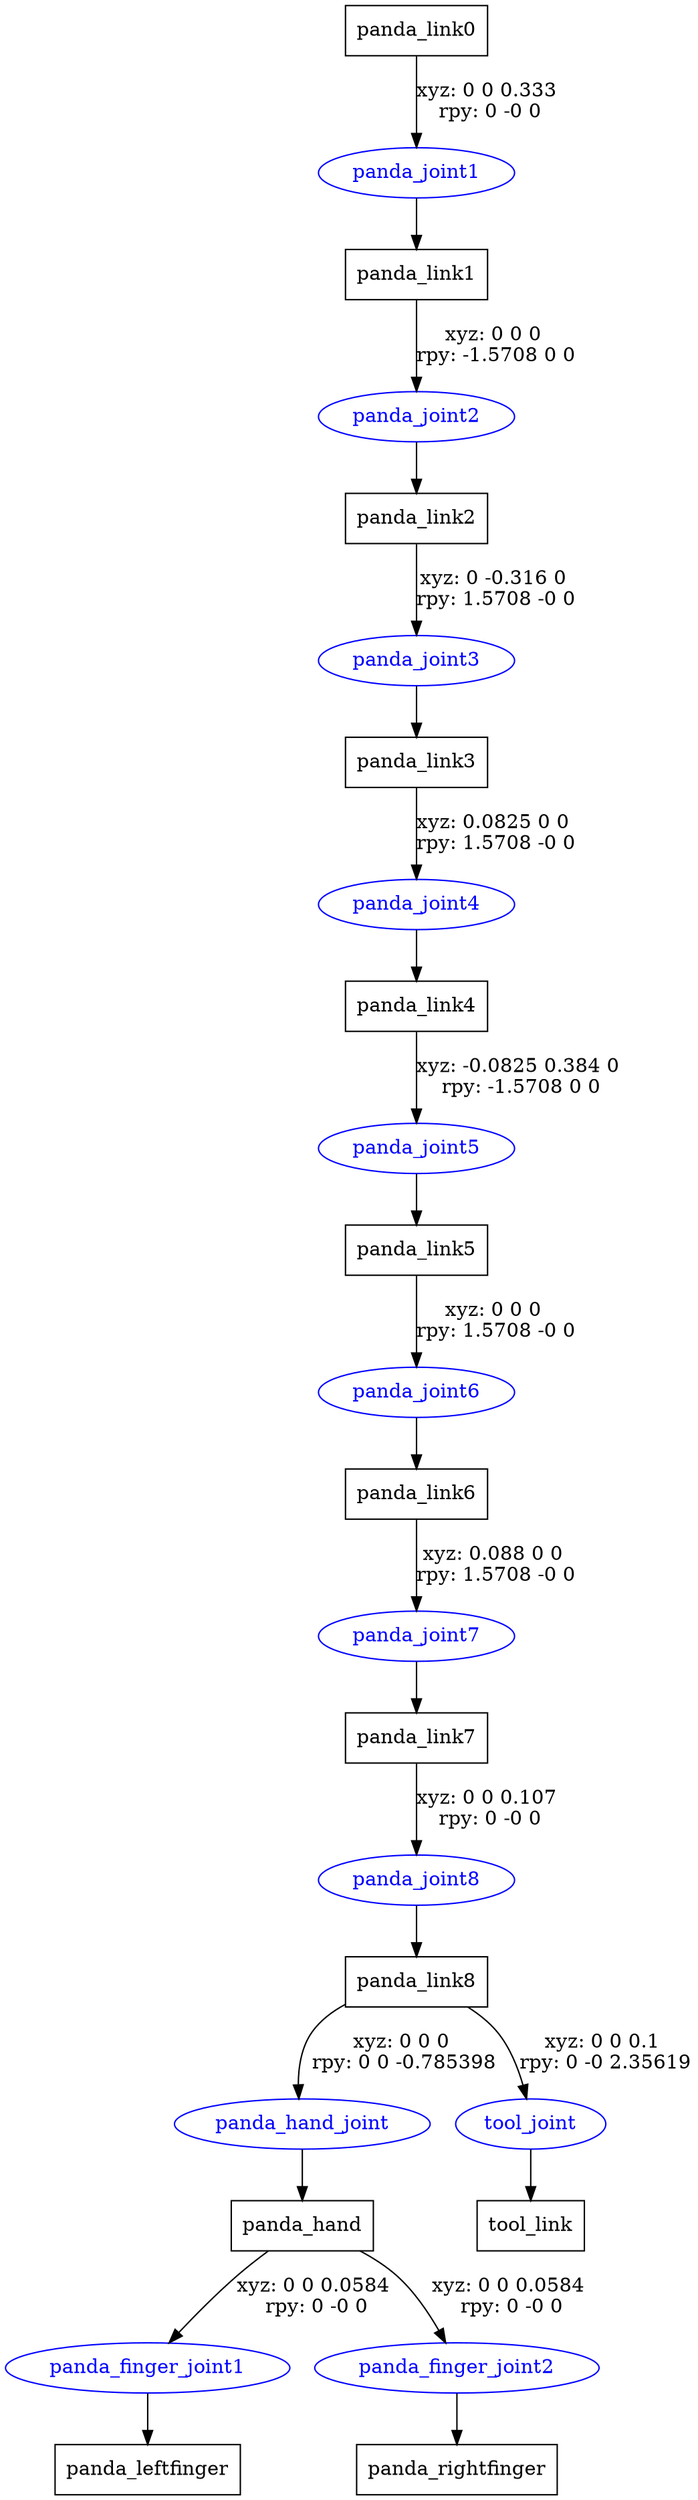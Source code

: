 digraph G {
node [shape=box];
"panda_link0" [label="panda_link0"];
"panda_link1" [label="panda_link1"];
"panda_link2" [label="panda_link2"];
"panda_link3" [label="panda_link3"];
"panda_link4" [label="panda_link4"];
"panda_link5" [label="panda_link5"];
"panda_link6" [label="panda_link6"];
"panda_link7" [label="panda_link7"];
"panda_link8" [label="panda_link8"];
"panda_hand" [label="panda_hand"];
"panda_leftfinger" [label="panda_leftfinger"];
"panda_rightfinger" [label="panda_rightfinger"];
"tool_link" [label="tool_link"];
node [shape=ellipse, color=blue, fontcolor=blue];
"panda_link0" -> "panda_joint1" [label="xyz: 0 0 0.333 \nrpy: 0 -0 0"]
"panda_joint1" -> "panda_link1"
"panda_link1" -> "panda_joint2" [label="xyz: 0 0 0 \nrpy: -1.5708 0 0"]
"panda_joint2" -> "panda_link2"
"panda_link2" -> "panda_joint3" [label="xyz: 0 -0.316 0 \nrpy: 1.5708 -0 0"]
"panda_joint3" -> "panda_link3"
"panda_link3" -> "panda_joint4" [label="xyz: 0.0825 0 0 \nrpy: 1.5708 -0 0"]
"panda_joint4" -> "panda_link4"
"panda_link4" -> "panda_joint5" [label="xyz: -0.0825 0.384 0 \nrpy: -1.5708 0 0"]
"panda_joint5" -> "panda_link5"
"panda_link5" -> "panda_joint6" [label="xyz: 0 0 0 \nrpy: 1.5708 -0 0"]
"panda_joint6" -> "panda_link6"
"panda_link6" -> "panda_joint7" [label="xyz: 0.088 0 0 \nrpy: 1.5708 -0 0"]
"panda_joint7" -> "panda_link7"
"panda_link7" -> "panda_joint8" [label="xyz: 0 0 0.107 \nrpy: 0 -0 0"]
"panda_joint8" -> "panda_link8"
"panda_link8" -> "panda_hand_joint" [label="xyz: 0 0 0 \nrpy: 0 0 -0.785398"]
"panda_hand_joint" -> "panda_hand"
"panda_hand" -> "panda_finger_joint1" [label="xyz: 0 0 0.0584 \nrpy: 0 -0 0"]
"panda_finger_joint1" -> "panda_leftfinger"
"panda_hand" -> "panda_finger_joint2" [label="xyz: 0 0 0.0584 \nrpy: 0 -0 0"]
"panda_finger_joint2" -> "panda_rightfinger"
"panda_link8" -> "tool_joint" [label="xyz: 0 0 0.1 \nrpy: 0 -0 2.35619"]
"tool_joint" -> "tool_link"
}
